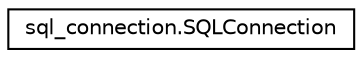 digraph "Graphical Class Hierarchy"
{
 // LATEX_PDF_SIZE
  edge [fontname="Helvetica",fontsize="10",labelfontname="Helvetica",labelfontsize="10"];
  node [fontname="Helvetica",fontsize="10",shape=record];
  rankdir="LR";
  Node0 [label="sql_connection.SQLConnection",height=0.2,width=0.4,color="black", fillcolor="white", style="filled",URL="$classsql__connection_1_1SQLConnection.html",tooltip=" "];
}
